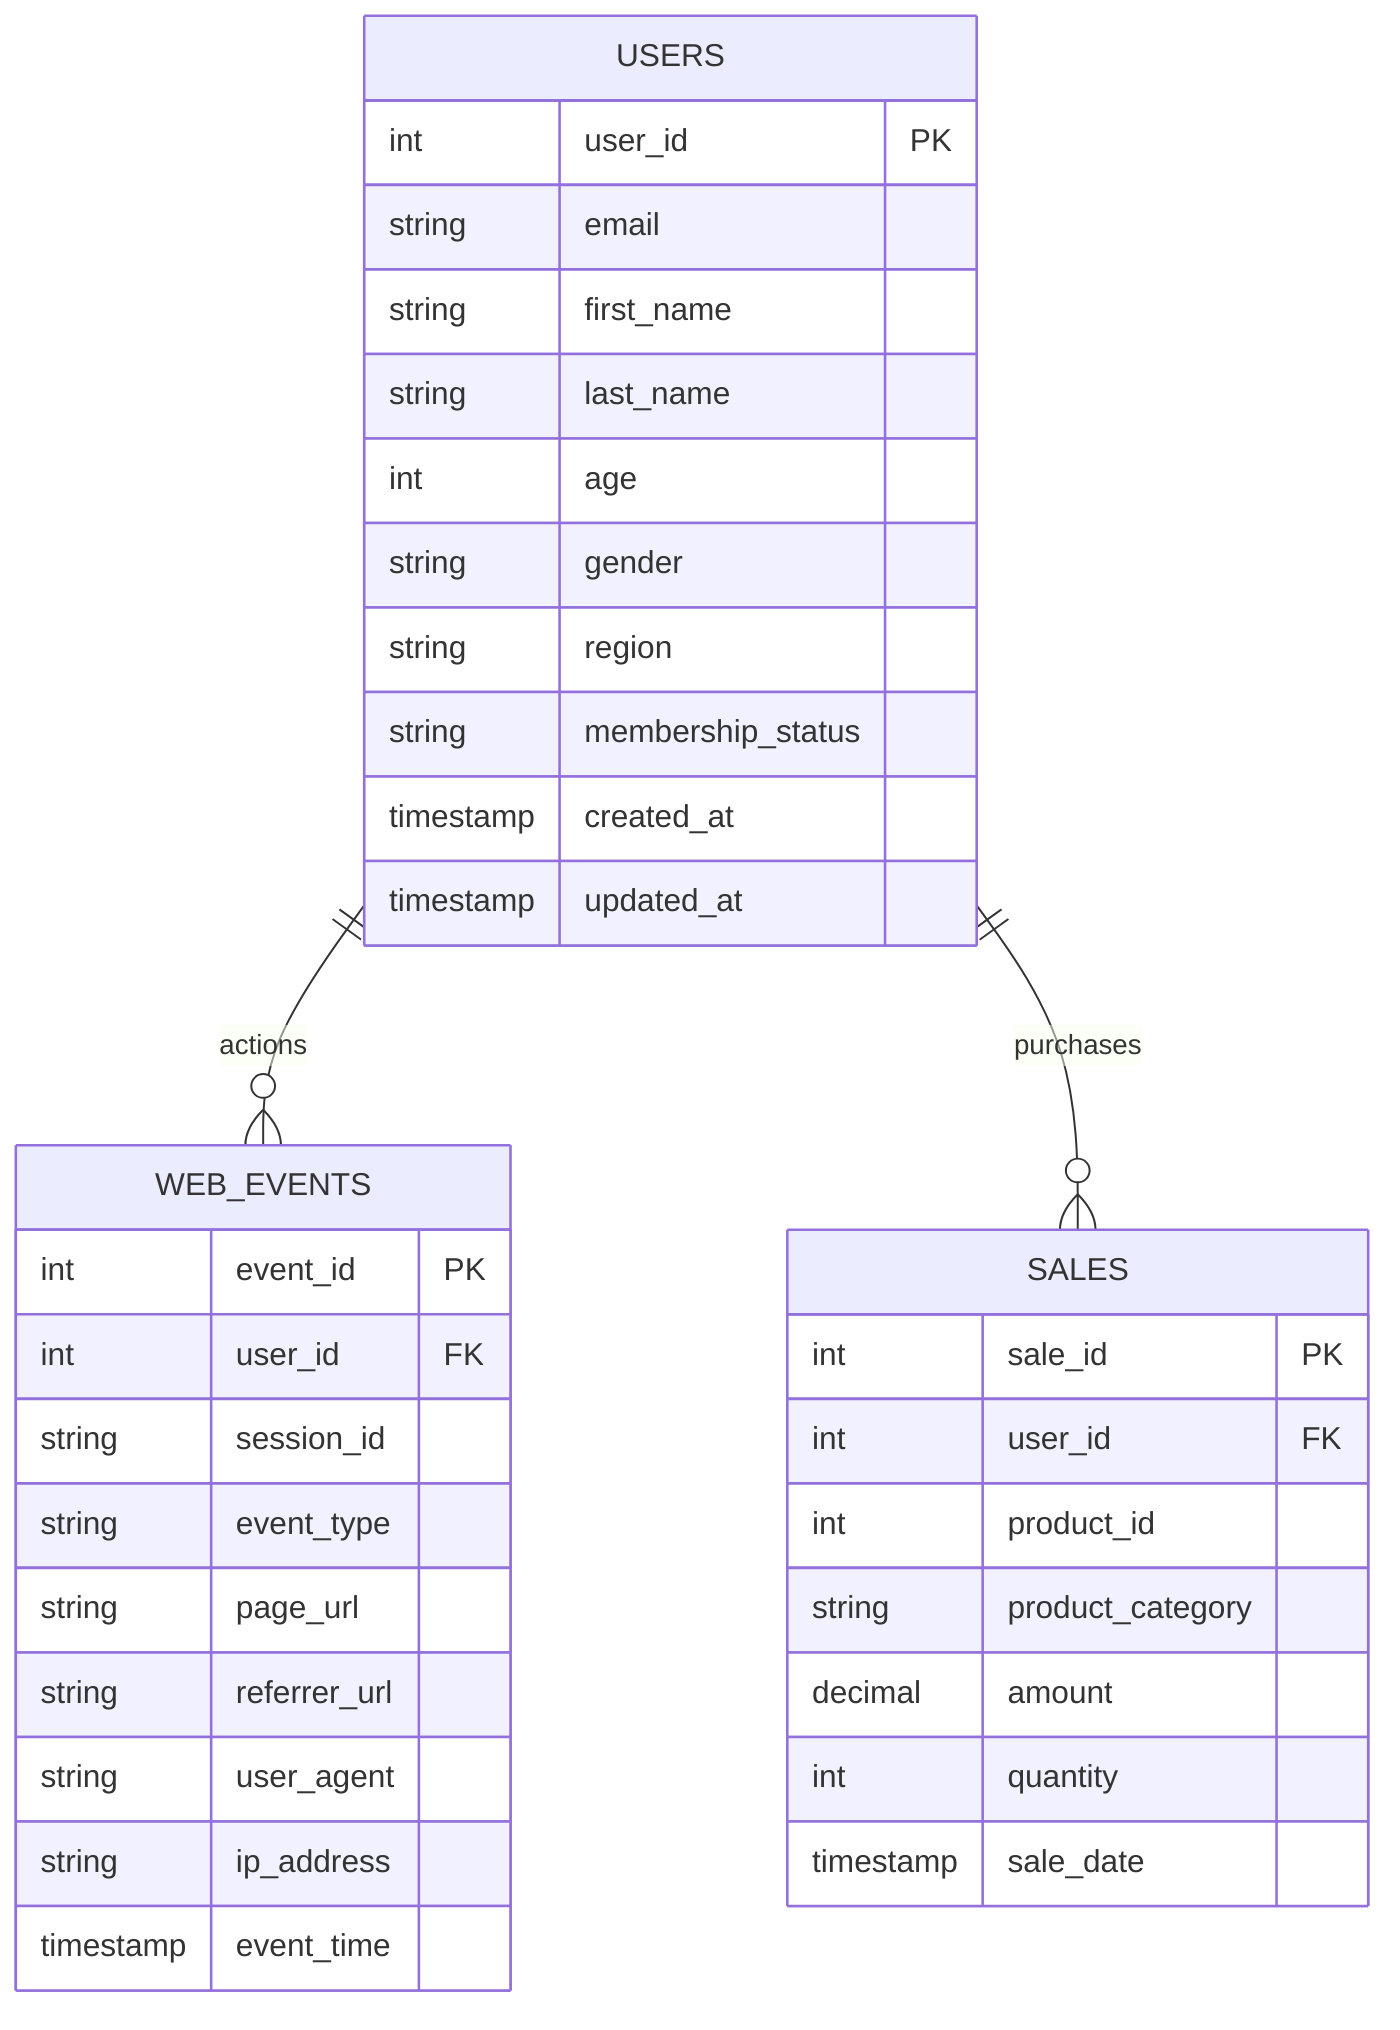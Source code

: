 erDiagram
    USERS ||--o{ WEB_EVENTS : "actions"
    USERS ||--o{ SALES : "purchases"
    
    USERS {
        int user_id PK
        string email
        string first_name
        string last_name
        int age
        string gender
        string region
        string membership_status
        timestamp created_at
        timestamp updated_at
    }
    
    WEB_EVENTS {
        int event_id PK
        int user_id FK
        string session_id
        string event_type
        string page_url
        string referrer_url
        string user_agent
        string ip_address
        timestamp event_time
    }
    
    SALES {
        int sale_id PK
        int user_id FK
        int product_id
        string product_category
        decimal amount
        int quantity
        timestamp sale_date
    }